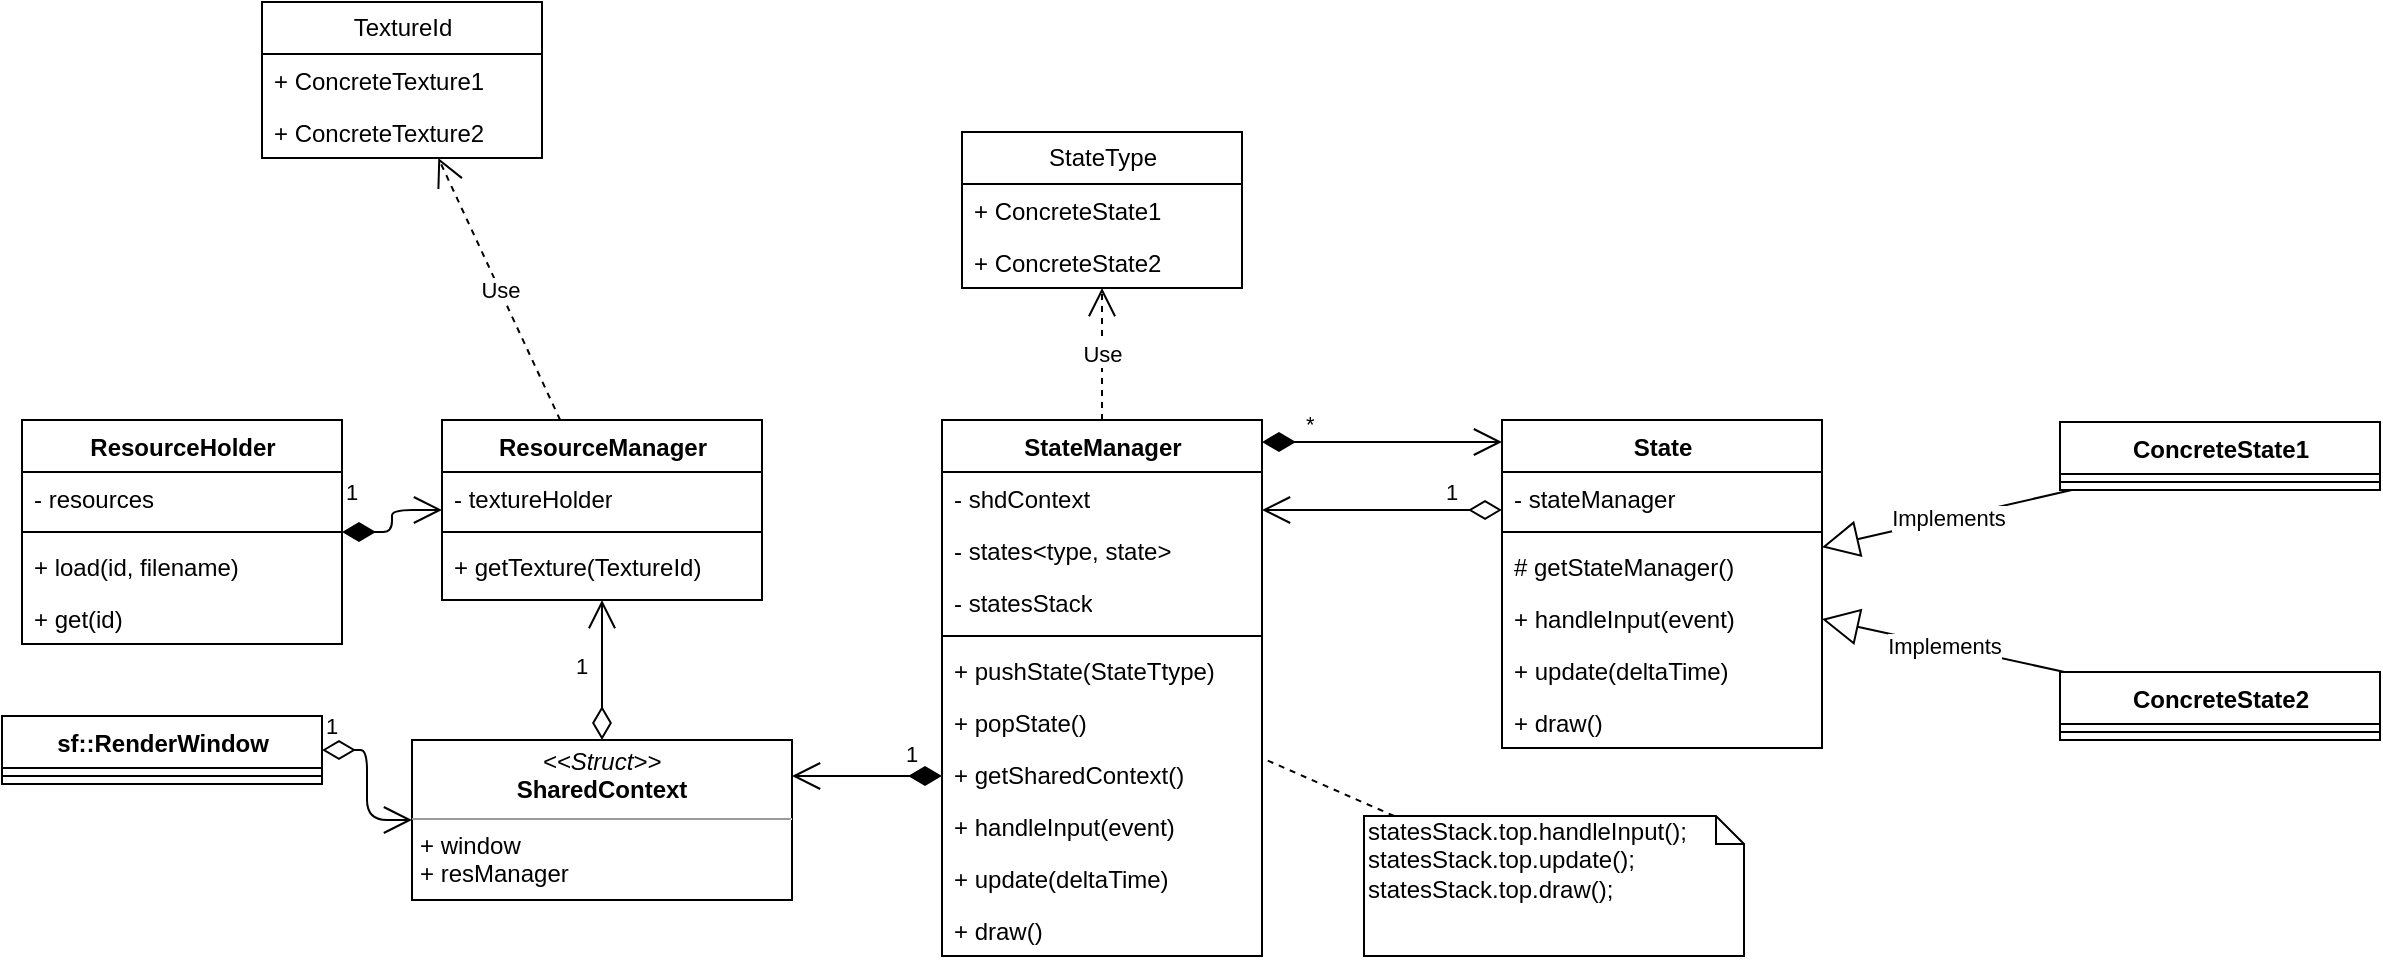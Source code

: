 <mxfile userAgent="Mozilla/5.0 (X11; Linux x86_64) AppleWebKit/537.36 (KHTML, like Gecko) Chrome/51.0.27.84 Safari/537.36" version="5.5.1.6" editor="www.draw.io" type="device"><diagram><mxGraphModel dx="880" dy="500" grid="1" gridSize="10" guides="1" tooltips="1" connect="1" arrows="1" fold="1" page="1" pageScale="1" pageWidth="826" pageHeight="1169" background="#ffffff" math="0" shadow="0"><root><mxCell id="0"/><mxCell id="1" parent="0"/><mxCell id="2" value="State" style="swimlane;html=1;fontStyle=1;align=center;verticalAlign=top;childLayout=stackLayout;horizontal=1;startSize=26;horizontalStack=0;resizeParent=1;resizeLast=0;collapsible=1;marginBottom=0;swimlaneFillColor=#ffffff;rounded=0;shadow=0;glass=0;comic=0;" parent="1" vertex="1"><mxGeometry x="800" y="232" width="160" height="164" as="geometry"/></mxCell><mxCell id="3" value="- stateManager" style="text;html=1;strokeColor=none;fillColor=none;align=left;verticalAlign=top;spacingLeft=4;spacingRight=4;whiteSpace=wrap;overflow=hidden;rotatable=0;points=[[0,0.5],[1,0.5]];portConstraint=eastwest;" parent="2" vertex="1"><mxGeometry y="26" width="160" height="26" as="geometry"/></mxCell><mxCell id="4" value="" style="line;html=1;strokeWidth=1;fillColor=none;align=left;verticalAlign=middle;spacingTop=-1;spacingLeft=3;spacingRight=3;rotatable=0;labelPosition=right;points=[];portConstraint=eastwest;" parent="2" vertex="1"><mxGeometry y="52" width="160" height="8" as="geometry"/></mxCell><mxCell id="5" value="# getStateManager()" style="text;html=1;strokeColor=none;fillColor=none;align=left;verticalAlign=top;spacingLeft=4;spacingRight=4;whiteSpace=wrap;overflow=hidden;rotatable=0;points=[[0,0.5],[1,0.5]];portConstraint=eastwest;" parent="2" vertex="1"><mxGeometry y="60" width="160" height="26" as="geometry"/></mxCell><mxCell id="100" value="+ handleInput(event)" style="text;html=1;strokeColor=none;fillColor=none;align=left;verticalAlign=top;spacingLeft=4;spacingRight=4;whiteSpace=wrap;overflow=hidden;rotatable=0;points=[[0,0.5],[1,0.5]];portConstraint=eastwest;rounded=0;shadow=0;glass=0;comic=0;" parent="2" vertex="1"><mxGeometry y="86" width="160" height="26" as="geometry"/></mxCell><mxCell id="101" value="+ update(deltaTime)" style="text;html=1;strokeColor=none;fillColor=none;align=left;verticalAlign=top;spacingLeft=4;spacingRight=4;whiteSpace=wrap;overflow=hidden;rotatable=0;points=[[0,0.5],[1,0.5]];portConstraint=eastwest;rounded=0;shadow=0;glass=0;comic=0;" parent="2" vertex="1"><mxGeometry y="112" width="160" height="26" as="geometry"/></mxCell><mxCell id="99" value="+ draw()" style="text;html=1;strokeColor=none;fillColor=none;align=left;verticalAlign=top;spacingLeft=4;spacingRight=4;whiteSpace=wrap;overflow=hidden;rotatable=0;points=[[0,0.5],[1,0.5]];portConstraint=eastwest;rounded=0;shadow=0;glass=0;comic=0;" parent="2" vertex="1"><mxGeometry y="138" width="160" height="26" as="geometry"/></mxCell><mxCell id="7" value="StateManager" style="swimlane;html=1;fontStyle=1;align=center;verticalAlign=top;childLayout=stackLayout;horizontal=1;startSize=26;horizontalStack=0;resizeParent=1;resizeLast=0;collapsible=1;marginBottom=0;swimlaneFillColor=#ffffff;rounded=0;shadow=0;glass=0;comic=0;" parent="1" vertex="1"><mxGeometry x="520" y="232" width="160" height="268" as="geometry"/></mxCell><mxCell id="98" value="- shdContext" style="text;html=1;strokeColor=none;fillColor=none;align=left;verticalAlign=top;spacingLeft=4;spacingRight=4;whiteSpace=wrap;overflow=hidden;rotatable=0;points=[[0,0.5],[1,0.5]];portConstraint=eastwest;rounded=0;shadow=0;glass=0;comic=0;" parent="7" vertex="1"><mxGeometry y="26" width="160" height="26" as="geometry"/></mxCell><mxCell id="8" value="- states&amp;lt;type, state&amp;gt;" style="text;html=1;strokeColor=none;fillColor=none;align=left;verticalAlign=top;spacingLeft=4;spacingRight=4;whiteSpace=wrap;overflow=hidden;rotatable=0;points=[[0,0.5],[1,0.5]];portConstraint=eastwest;" parent="7" vertex="1"><mxGeometry y="52" width="160" height="26" as="geometry"/></mxCell><mxCell id="16" value="- statesStack" style="text;html=1;strokeColor=none;fillColor=none;align=left;verticalAlign=top;spacingLeft=4;spacingRight=4;whiteSpace=wrap;overflow=hidden;rotatable=0;points=[[0,0.5],[1,0.5]];portConstraint=eastwest;rounded=0;shadow=0;glass=0;comic=0;" parent="7" vertex="1"><mxGeometry y="78" width="160" height="26" as="geometry"/></mxCell><mxCell id="9" value="" style="line;html=1;strokeWidth=1;fillColor=none;align=left;verticalAlign=middle;spacingTop=-1;spacingLeft=3;spacingRight=3;rotatable=0;labelPosition=right;points=[];portConstraint=eastwest;" parent="7" vertex="1"><mxGeometry y="104" width="160" height="8" as="geometry"/></mxCell><mxCell id="10" value="+ pushState(StateTtype)" style="text;html=1;strokeColor=none;fillColor=none;align=left;verticalAlign=top;spacingLeft=4;spacingRight=4;whiteSpace=wrap;overflow=hidden;rotatable=0;points=[[0,0.5],[1,0.5]];portConstraint=eastwest;" parent="7" vertex="1"><mxGeometry y="112" width="160" height="26" as="geometry"/></mxCell><mxCell id="17" value="+ popState()" style="text;html=1;strokeColor=none;fillColor=none;align=left;verticalAlign=top;spacingLeft=4;spacingRight=4;whiteSpace=wrap;overflow=hidden;rotatable=0;points=[[0,0.5],[1,0.5]];portConstraint=eastwest;rounded=0;shadow=0;glass=0;comic=0;" parent="7" vertex="1"><mxGeometry y="138" width="160" height="26" as="geometry"/></mxCell><mxCell id="60" value="+ getSharedContext()" style="text;html=1;strokeColor=none;fillColor=none;align=left;verticalAlign=top;spacingLeft=4;spacingRight=4;whiteSpace=wrap;overflow=hidden;rotatable=0;points=[[0,0.5],[1,0.5]];portConstraint=eastwest;rounded=0;shadow=0;glass=0;comic=0;" parent="7" vertex="1"><mxGeometry y="164" width="160" height="26" as="geometry"/></mxCell><mxCell id="95" value="+ handleInput(event)" style="text;html=1;strokeColor=none;fillColor=none;align=left;verticalAlign=top;spacingLeft=4;spacingRight=4;whiteSpace=wrap;overflow=hidden;rotatable=0;points=[[0,0.5],[1,0.5]];portConstraint=eastwest;rounded=0;shadow=0;glass=0;comic=0;" parent="7" vertex="1"><mxGeometry y="190" width="160" height="26" as="geometry"/></mxCell><mxCell id="96" value="+ update(deltaTime)" style="text;html=1;strokeColor=none;fillColor=none;align=left;verticalAlign=top;spacingLeft=4;spacingRight=4;whiteSpace=wrap;overflow=hidden;rotatable=0;points=[[0,0.5],[1,0.5]];portConstraint=eastwest;rounded=0;shadow=0;glass=0;comic=0;" parent="7" vertex="1"><mxGeometry y="216" width="160" height="26" as="geometry"/></mxCell><mxCell id="97" value="+ draw()" style="text;html=1;strokeColor=none;fillColor=none;align=left;verticalAlign=top;spacingLeft=4;spacingRight=4;whiteSpace=wrap;overflow=hidden;rotatable=0;points=[[0,0.5],[1,0.5]];portConstraint=eastwest;rounded=0;shadow=0;glass=0;comic=0;" parent="7" vertex="1"><mxGeometry y="242" width="160" height="26" as="geometry"/></mxCell><mxCell id="13" value="1" style="endArrow=open;html=1;endSize=12;startArrow=diamondThin;startSize=14;startFill=0;edgeStyle=orthogonalEdgeStyle;align=left;verticalAlign=bottom;strokeWidth=1;" parent="1" source="2" target="7" edge="1"><mxGeometry x="-0.5" relative="1" as="geometry"><mxPoint x="770" y="363" as="sourcePoint"/><mxPoint x="930" y="363" as="targetPoint"/><Array as="points"><mxPoint x="710" y="277"/><mxPoint x="710" y="277"/></Array><mxPoint as="offset"/></mxGeometry></mxCell><mxCell id="15" value="*" style="endArrow=open;html=1;endSize=12;startArrow=diamondThin;startSize=14;startFill=1;edgeStyle=orthogonalEdgeStyle;align=left;verticalAlign=bottom;strokeWidth=1;" parent="1" source="7" target="2" edge="1"><mxGeometry y="-40" relative="1" as="geometry"><mxPoint x="690" y="333" as="sourcePoint"/><mxPoint x="850" y="333" as="targetPoint"/><Array as="points"><mxPoint x="740" y="243"/><mxPoint x="740" y="243"/></Array><mxPoint x="-40" y="-40" as="offset"/></mxGeometry></mxCell><mxCell id="18" value="ConcreteState1" style="swimlane;html=1;fontStyle=1;align=center;verticalAlign=top;childLayout=stackLayout;horizontal=1;startSize=26;horizontalStack=0;resizeParent=1;resizeLast=0;collapsible=1;marginBottom=0;swimlaneFillColor=#ffffff;rounded=0;shadow=0;glass=0;comic=0;" parent="1" vertex="1"><mxGeometry x="1079" y="233" width="160" height="34" as="geometry"/></mxCell><mxCell id="20" value="" style="line;html=1;strokeWidth=1;fillColor=none;align=left;verticalAlign=middle;spacingTop=-1;spacingLeft=3;spacingRight=3;rotatable=0;labelPosition=right;points=[];portConstraint=eastwest;" parent="18" vertex="1"><mxGeometry y="26" width="160" height="8" as="geometry"/></mxCell><mxCell id="22" value="ConcreteState2" style="swimlane;html=1;fontStyle=1;align=center;verticalAlign=top;childLayout=stackLayout;horizontal=1;startSize=26;horizontalStack=0;resizeParent=1;resizeLast=0;collapsible=1;marginBottom=0;swimlaneFillColor=#ffffff;rounded=0;shadow=0;glass=0;comic=0;" parent="1" vertex="1"><mxGeometry x="1079" y="358" width="160" height="34" as="geometry"/></mxCell><mxCell id="24" value="" style="line;html=1;strokeWidth=1;fillColor=none;align=left;verticalAlign=middle;spacingTop=-1;spacingLeft=3;spacingRight=3;rotatable=0;labelPosition=right;points=[];portConstraint=eastwest;" parent="22" vertex="1"><mxGeometry y="26" width="160" height="8" as="geometry"/></mxCell><mxCell id="26" value="Implements" style="endArrow=block;endSize=16;endFill=0;html=1;strokeWidth=1;" parent="1" source="18" target="2" edge="1"><mxGeometry width="160" relative="1" as="geometry"><mxPoint x="750" y="353" as="sourcePoint"/><mxPoint x="910" y="353" as="targetPoint"/></mxGeometry></mxCell><mxCell id="27" value="Implements" style="endArrow=block;endSize=16;endFill=0;html=1;strokeWidth=1;" parent="1" source="22" target="2" edge="1"><mxGeometry width="160" relative="1" as="geometry"><mxPoint x="920" y="343" as="sourcePoint"/><mxPoint x="1080" y="343" as="targetPoint"/></mxGeometry></mxCell><mxCell id="57" style="edgeStyle=none;rounded=0;html=1;startArrow=none;startFill=0;endArrow=none;endFill=0;jettySize=auto;orthogonalLoop=1;strokeWidth=1;dashed=1;" parent="1" source="56" edge="1" target="7"><mxGeometry relative="1" as="geometry"><mxPoint x="730" y="240" as="targetPoint"/></mxGeometry></mxCell><mxCell id="56" value="statesStack.top.handleInput();&lt;br&gt;&lt;div&gt;&lt;span&gt;statesStack.top&lt;/span&gt;.update();&lt;/div&gt;&lt;div&gt;&lt;span&gt;statesStack.top&lt;/span&gt;.draw();&lt;/div&gt;" style="shape=note;whiteSpace=wrap;html=1;size=14;verticalAlign=top;align=left;spacingTop=-6;rounded=0;shadow=0;glass=0;comic=0;" parent="1" vertex="1"><mxGeometry x="731" y="430" width="190" height="70" as="geometry"/></mxCell><mxCell id="58" value="&lt;p style=&quot;margin: 0px ; margin-top: 4px ; text-align: center&quot;&gt;&lt;i&gt;&amp;lt;&amp;lt;Struct&amp;gt;&amp;gt;&lt;/i&gt;&lt;br&gt;&lt;b&gt;SharedContext&lt;/b&gt;&lt;/p&gt;&lt;hr size=&quot;1&quot;&gt;&lt;p style=&quot;margin: 0px ; margin-left: 4px&quot;&gt;+ window&lt;/p&gt;&lt;p style=&quot;margin: 0px ; margin-left: 4px&quot;&gt;+ resManager&lt;/p&gt;" style="verticalAlign=top;align=left;overflow=fill;fontSize=12;fontFamily=Helvetica;html=1;rounded=0;shadow=0;glass=0;comic=0;" parent="1" vertex="1"><mxGeometry x="255" y="392" width="190" height="80" as="geometry"/></mxCell><mxCell id="59" value="1" style="endArrow=open;html=1;endSize=12;startArrow=diamondThin;startSize=14;startFill=1;edgeStyle=orthogonalEdgeStyle;align=left;verticalAlign=bottom;strokeWidth=1;" parent="1" source="7" target="58" edge="1"><mxGeometry x="-0.467" y="-2" relative="1" as="geometry"><mxPoint x="490" y="323" as="sourcePoint"/><mxPoint x="490" y="363" as="targetPoint"/><Array as="points"><mxPoint x="480" y="410"/><mxPoint x="480" y="410"/></Array><mxPoint as="offset"/></mxGeometry></mxCell><mxCell id="61" value="ResourceManager" style="swimlane;html=1;fontStyle=1;align=center;verticalAlign=top;childLayout=stackLayout;horizontal=1;startSize=26;horizontalStack=0;resizeParent=1;resizeLast=0;collapsible=1;marginBottom=0;swimlaneFillColor=#ffffff;rounded=0;shadow=0;glass=0;comic=0;" parent="1" vertex="1"><mxGeometry x="270" y="232" width="160" height="90" as="geometry"/></mxCell><mxCell id="62" value="- textureHolder" style="text;html=1;strokeColor=none;fillColor=none;align=left;verticalAlign=top;spacingLeft=4;spacingRight=4;whiteSpace=wrap;overflow=hidden;rotatable=0;points=[[0,0.5],[1,0.5]];portConstraint=eastwest;" parent="61" vertex="1"><mxGeometry y="26" width="160" height="26" as="geometry"/></mxCell><mxCell id="63" value="" style="line;html=1;strokeWidth=1;fillColor=none;align=left;verticalAlign=middle;spacingTop=-1;spacingLeft=3;spacingRight=3;rotatable=0;labelPosition=right;points=[];portConstraint=eastwest;" parent="61" vertex="1"><mxGeometry y="52" width="160" height="8" as="geometry"/></mxCell><mxCell id="64" value="+ getTexture(TextureId)" style="text;html=1;strokeColor=none;fillColor=none;align=left;verticalAlign=top;spacingLeft=4;spacingRight=4;whiteSpace=wrap;overflow=hidden;rotatable=0;points=[[0,0.5],[1,0.5]];portConstraint=eastwest;" parent="61" vertex="1"><mxGeometry y="60" width="160" height="26" as="geometry"/></mxCell><mxCell id="65" value="ResourceHolder" style="swimlane;html=1;fontStyle=1;align=center;verticalAlign=top;childLayout=stackLayout;horizontal=1;startSize=26;horizontalStack=0;resizeParent=1;resizeLast=0;collapsible=1;marginBottom=0;swimlaneFillColor=#ffffff;rounded=0;shadow=0;glass=0;comic=0;" parent="1" vertex="1"><mxGeometry x="60" y="232" width="160" height="112" as="geometry"/></mxCell><mxCell id="66" value="- resources" style="text;html=1;strokeColor=none;fillColor=none;align=left;verticalAlign=top;spacingLeft=4;spacingRight=4;whiteSpace=wrap;overflow=hidden;rotatable=0;points=[[0,0.5],[1,0.5]];portConstraint=eastwest;" parent="65" vertex="1"><mxGeometry y="26" width="160" height="26" as="geometry"/></mxCell><mxCell id="67" value="" style="line;html=1;strokeWidth=1;fillColor=none;align=left;verticalAlign=middle;spacingTop=-1;spacingLeft=3;spacingRight=3;rotatable=0;labelPosition=right;points=[];portConstraint=eastwest;" parent="65" vertex="1"><mxGeometry y="52" width="160" height="8" as="geometry"/></mxCell><mxCell id="68" value="+ load(id, filename)" style="text;html=1;strokeColor=none;fillColor=none;align=left;verticalAlign=top;spacingLeft=4;spacingRight=4;whiteSpace=wrap;overflow=hidden;rotatable=0;points=[[0,0.5],[1,0.5]];portConstraint=eastwest;" parent="65" vertex="1"><mxGeometry y="60" width="160" height="26" as="geometry"/></mxCell><mxCell id="84" value="+ get(id)" style="text;html=1;strokeColor=none;fillColor=none;align=left;verticalAlign=top;spacingLeft=4;spacingRight=4;whiteSpace=wrap;overflow=hidden;rotatable=0;points=[[0,0.5],[1,0.5]];portConstraint=eastwest;rounded=0;shadow=0;glass=0;comic=0;" parent="65" vertex="1"><mxGeometry y="86" width="160" height="26" as="geometry"/></mxCell><mxCell id="69" value="1" style="endArrow=open;html=1;endSize=12;startArrow=diamondThin;startSize=14;startFill=1;edgeStyle=orthogonalEdgeStyle;align=left;verticalAlign=bottom;strokeWidth=1;" parent="1" source="65" target="61" edge="1"><mxGeometry x="0.18" y="25" relative="1" as="geometry"><mxPoint x="225" y="277" as="sourcePoint"/><mxPoint x="275" y="277" as="targetPoint"/><Array as="points"/><mxPoint x="-25" y="25" as="offset"/></mxGeometry></mxCell><mxCell id="70" value="1" style="endArrow=open;html=1;endSize=12;startArrow=diamondThin;startSize=14;startFill=0;edgeStyle=orthogonalEdgeStyle;align=left;verticalAlign=bottom;strokeWidth=1;" parent="1" source="58" target="61" edge="1"><mxGeometry x="-0.2" y="15" relative="1" as="geometry"><mxPoint x="430" y="453" as="sourcePoint"/><mxPoint x="590" y="453" as="targetPoint"/><mxPoint as="offset"/></mxGeometry></mxCell><mxCell id="75" value="sf::RenderWindow" style="swimlane;html=1;fontStyle=1;align=center;verticalAlign=top;childLayout=stackLayout;horizontal=1;startSize=26;horizontalStack=0;resizeParent=1;resizeLast=0;collapsible=1;marginBottom=0;swimlaneFillColor=#ffffff;rounded=0;shadow=0;glass=0;comic=0;" parent="1" vertex="1"><mxGeometry x="50" y="380" width="160" height="34" as="geometry"/></mxCell><mxCell id="77" value="" style="line;html=1;strokeWidth=1;fillColor=none;align=left;verticalAlign=middle;spacingTop=-1;spacingLeft=3;spacingRight=3;rotatable=0;labelPosition=right;points=[];portConstraint=eastwest;" parent="75" vertex="1"><mxGeometry y="26" width="160" height="8" as="geometry"/></mxCell><mxCell id="79" value="1" style="endArrow=open;html=1;endSize=12;startArrow=diamondThin;startSize=14;startFill=0;edgeStyle=orthogonalEdgeStyle;align=left;verticalAlign=bottom;strokeWidth=1;" parent="1" source="75" target="58" edge="1"><mxGeometry x="-1" y="3" relative="1" as="geometry"><mxPoint x="80" y="473" as="sourcePoint"/><mxPoint x="240" y="473" as="targetPoint"/></mxGeometry></mxCell><mxCell id="89" value="TextureId" style="swimlane;html=1;fontStyle=0;childLayout=stackLayout;horizontal=1;startSize=26;fillColor=none;horizontalStack=0;resizeParent=1;resizeLast=0;collapsible=1;marginBottom=0;swimlaneFillColor=#ffffff;rounded=0;shadow=0;glass=0;comic=0;" parent="1" vertex="1"><mxGeometry x="180" y="23" width="140" height="78" as="geometry"/></mxCell><mxCell id="90" value="+ ConcreteTexture1" style="text;html=1;strokeColor=none;fillColor=none;align=left;verticalAlign=top;spacingLeft=4;spacingRight=4;whiteSpace=wrap;overflow=hidden;rotatable=0;points=[[0,0.5],[1,0.5]];portConstraint=eastwest;" parent="89" vertex="1"><mxGeometry y="26" width="140" height="26" as="geometry"/></mxCell><mxCell id="91" value="+ ConcreteTexture2" style="text;html=1;strokeColor=none;fillColor=none;align=left;verticalAlign=top;spacingLeft=4;spacingRight=4;whiteSpace=wrap;overflow=hidden;rotatable=0;points=[[0,0.5],[1,0.5]];portConstraint=eastwest;" parent="89" vertex="1"><mxGeometry y="52" width="140" height="26" as="geometry"/></mxCell><mxCell id="94" value="Use" style="endArrow=open;endSize=12;dashed=1;html=1;strokeWidth=1;" parent="1" source="61" target="89" edge="1"><mxGeometry width="160" relative="1" as="geometry"><mxPoint x="270" y="183" as="sourcePoint"/><mxPoint x="430" y="183" as="targetPoint"/></mxGeometry></mxCell><mxCell id="103" value="StateType" style="swimlane;html=1;fontStyle=0;childLayout=stackLayout;horizontal=1;startSize=26;fillColor=none;horizontalStack=0;resizeParent=1;resizeLast=0;collapsible=1;marginBottom=0;swimlaneFillColor=#ffffff;rounded=0;shadow=0;glass=0;comic=0;" parent="1" vertex="1"><mxGeometry x="530" y="88" width="140" height="78" as="geometry"/></mxCell><mxCell id="104" value="+ ConcreteState1" style="text;html=1;strokeColor=none;fillColor=none;align=left;verticalAlign=top;spacingLeft=4;spacingRight=4;whiteSpace=wrap;overflow=hidden;rotatable=0;points=[[0,0.5],[1,0.5]];portConstraint=eastwest;" parent="103" vertex="1"><mxGeometry y="26" width="140" height="26" as="geometry"/></mxCell><mxCell id="105" value="+ ConcreteState2" style="text;html=1;strokeColor=none;fillColor=none;align=left;verticalAlign=top;spacingLeft=4;spacingRight=4;whiteSpace=wrap;overflow=hidden;rotatable=0;points=[[0,0.5],[1,0.5]];portConstraint=eastwest;" parent="103" vertex="1"><mxGeometry y="52" width="140" height="26" as="geometry"/></mxCell><mxCell id="106" value="Use" style="endArrow=open;endSize=12;dashed=1;html=1;strokeWidth=1;" parent="1" source="7" target="103" edge="1"><mxGeometry x="278.14" y="111" width="160" as="geometry"><mxPoint x="339.07" y="242" as="sourcePoint"/><mxPoint x="278.14" y="111" as="targetPoint"/></mxGeometry></mxCell></root></mxGraphModel></diagram></mxfile>